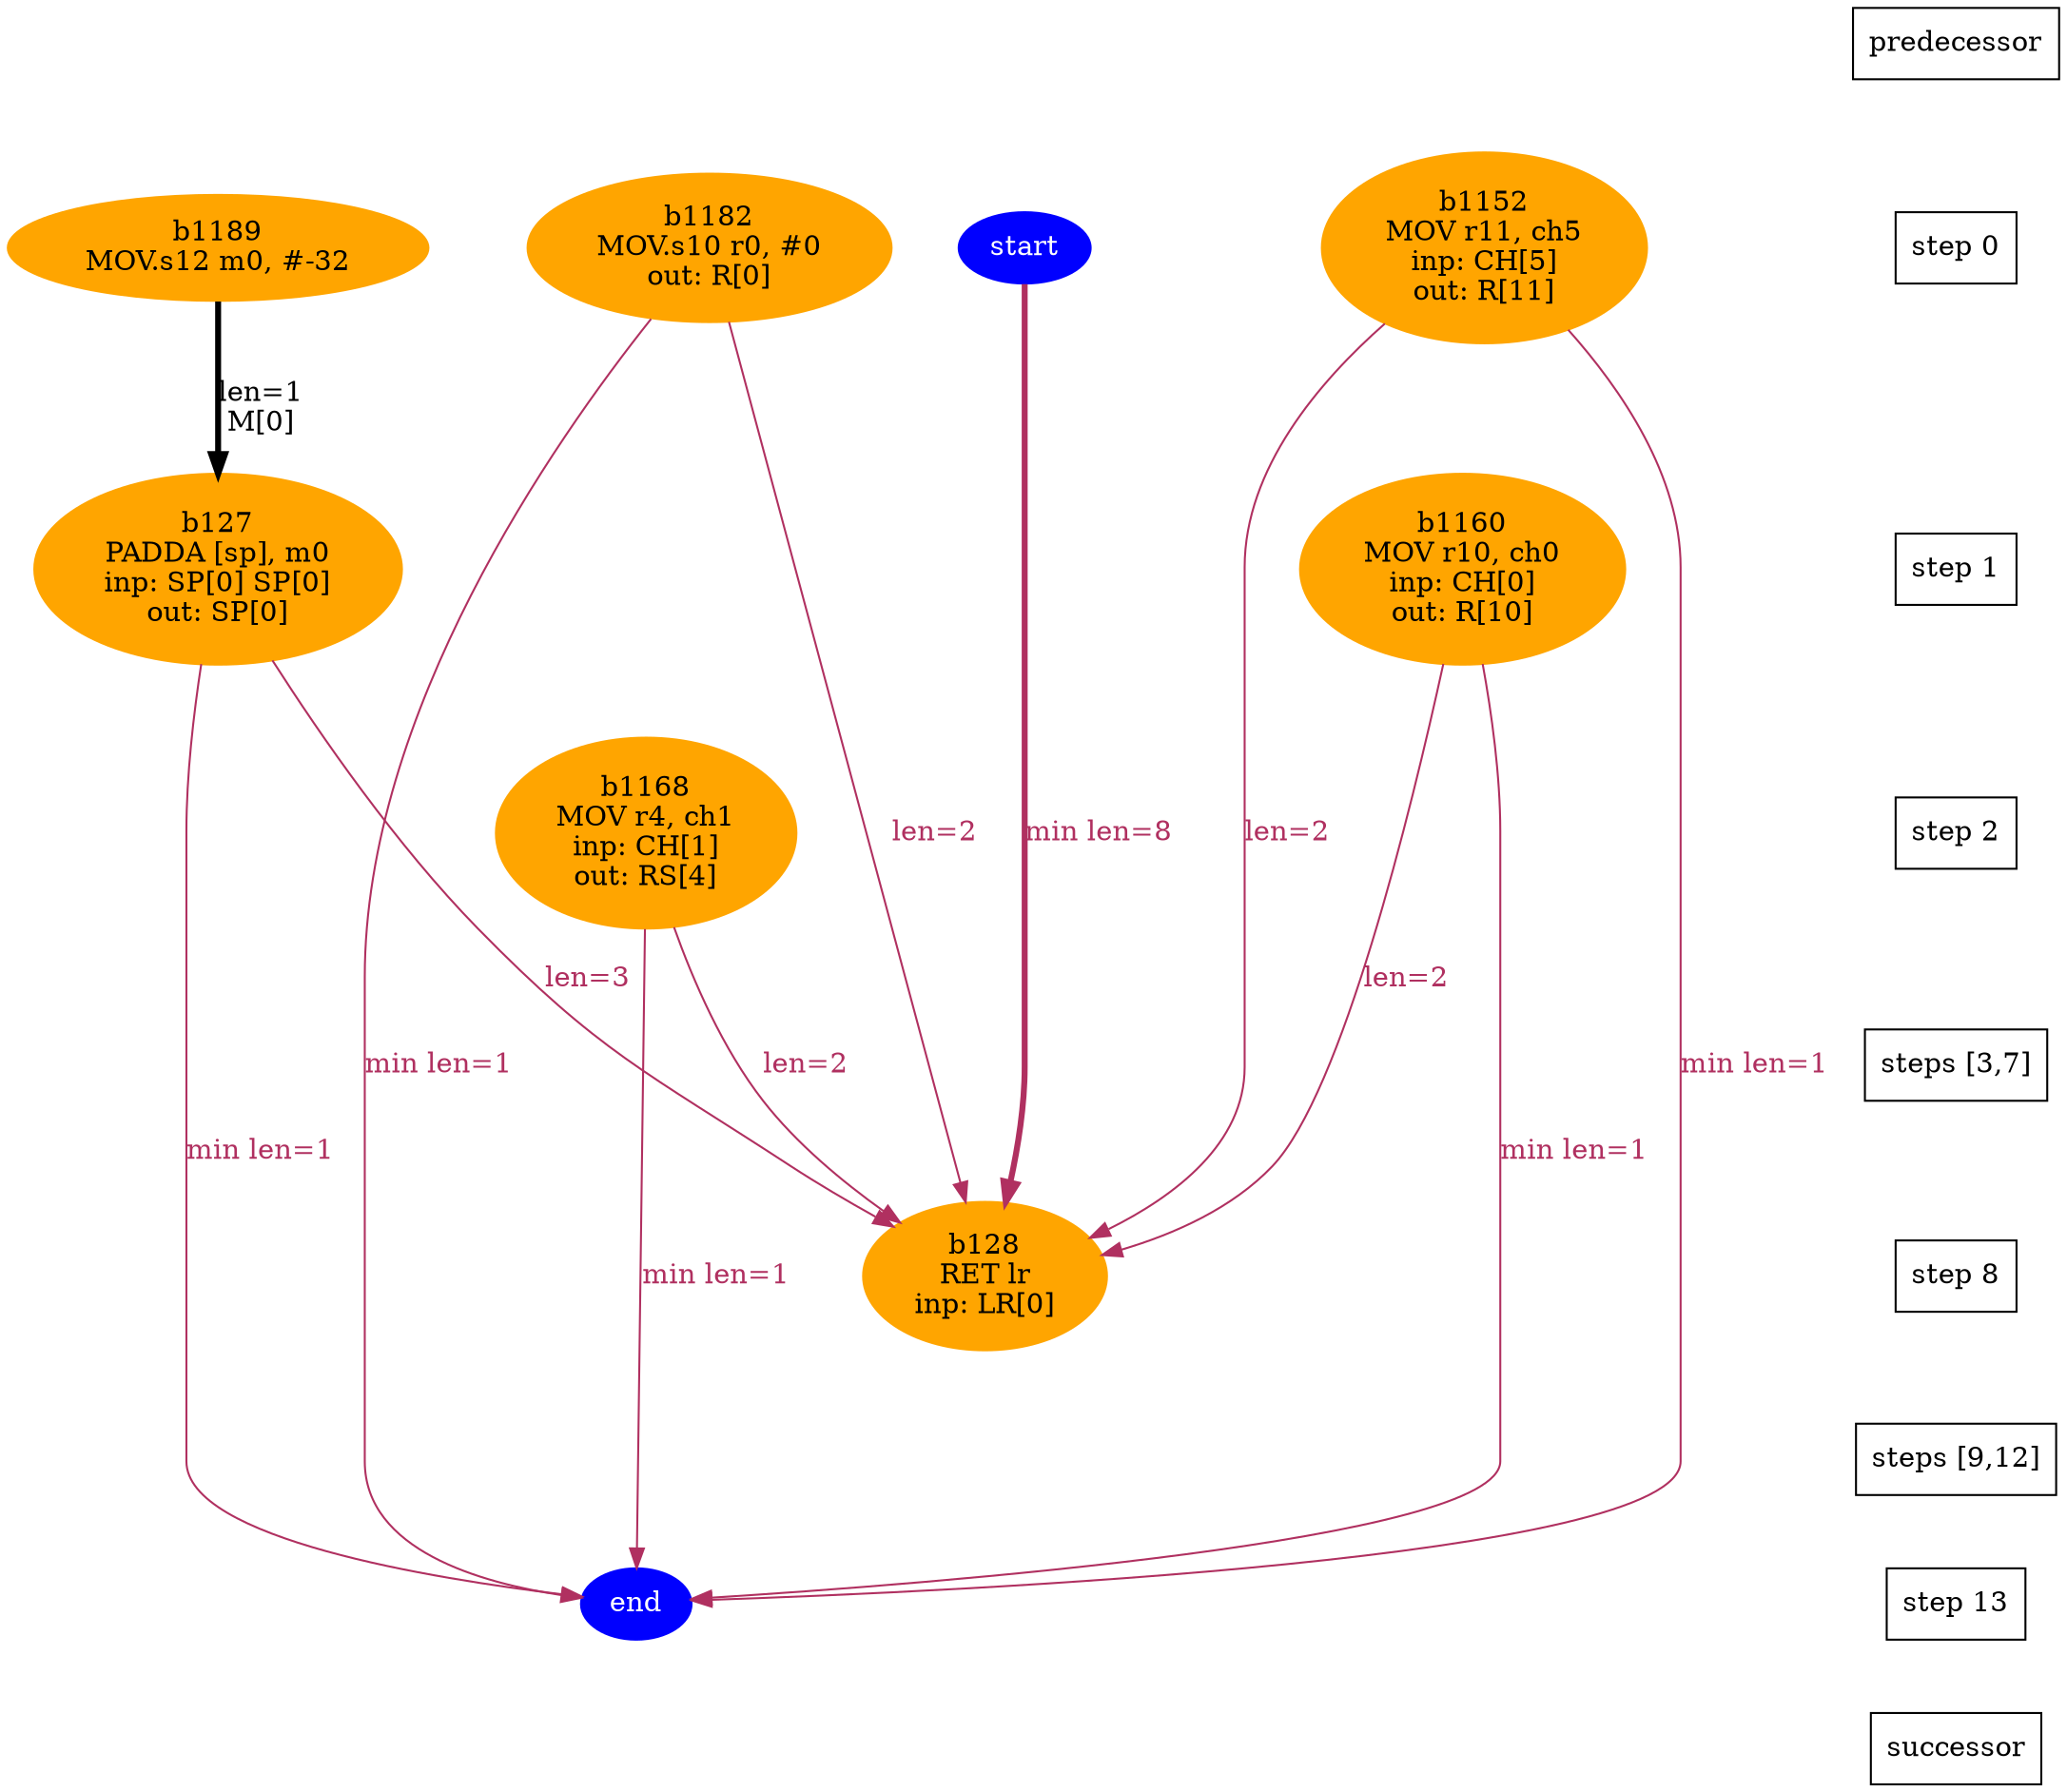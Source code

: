 digraph N {
 b127[color=orange,fontcolor=black,style=filled,label="b127\nPADDA [sp], m0\ninp: SP[0] SP[0]\nout: SP[0]"];  {rank=same; S1;  b127;}
 b128[color=orange,fontcolor=black,style=filled,label="b128\nRET lr\ninp: LR[0]"];  {rank=same; S8;  b128;}
 b1182[color=orange,fontcolor=black,style=filled,label="b1182\nMOV.s10 r0, #0\nout: R[0]"];  {rank=same; S0;  b1182;}
 b1189[color=orange,fontcolor=black,style=filled,label="b1189\nMOV.s12 m0, #-32"];  {rank=same; S0;  b1189;}
 b1152[color=orange,fontcolor=black,style=filled,label="b1152\nMOV r11, ch5\ninp: CH[5]\nout: R[11]"];  {rank=same; S0;  b1152;}
 b1160[color=orange,fontcolor=black,style=filled,label="b1160\nMOV r10, ch0\ninp: CH[0]\nout: R[10]"];  {rank=same; S1;  b1160;}
 b1168[color=orange,fontcolor=black,style=filled,label="b1168\nMOV r4, ch1\ninp: CH[1]\nout: RS[4]"];  {rank=same; S2;  b1168;}
 start [color=blue,fontcolor=white,style=filled,label="start"];  {rank=same; S0;  start;}
 end [color=blue,fontcolor=white,style=filled,label="end"];  {rank=same; S13;  end;}
   b127 -> b128 [color=maroon,fontcolor=maroon,label="len=3",weight=1000];
   b127 -> end [color=maroon,fontcolor=maroon,label="min len=1",weight=1000];
   b1182 -> b128 [color=maroon,fontcolor=maroon,label="len=2",weight=1000];
   b1182 -> end [color=maroon,fontcolor=maroon,label="min len=1",weight=1000];
   b1189 -> b127 [color=black,fontcolor=black,penwidth=3,label="len=1\nM[0]",weight=1000];
   b1152 -> b128 [color=maroon,fontcolor=maroon,label="len=2",weight=1000];
   b1152 -> end [color=maroon,fontcolor=maroon,label="min len=1",weight=1000];
   b1160 -> b128 [color=maroon,fontcolor=maroon,label="len=2",weight=1000];
   b1160 -> end [color=maroon,fontcolor=maroon,label="min len=1",weight=1000];
   b1168 -> b128 [color=maroon,fontcolor=maroon,label="len=2",weight=1000];
   b1168 -> end [color=maroon,fontcolor=maroon,label="min len=1",weight=1000];
   start -> b128 [color=maroon,fontcolor=maroon,penwidth=3,label="min len=8",weight=1000];
  Sm1 [label="predecessor",shape=box];
  S0 [label="step 0",shape=box];
  Sm1 -> S0[style=invis,weight=9000];
  S1 [label="step 1",shape=box];
  S0 -> S1[style=invis,weight=9000];
  S2 [label="step 2",shape=box];
  S1 -> S2[style=invis,weight=9000];
  S3_S7 [label="steps [3,7]",shape=box];
  S2 -> S3_S7[style=invis,weight=9000];
  S8 [label="step 8",shape=box];
  S3_S7 -> S8[style=invis,weight=9000];
  S9_S12 [label="steps [9,12]",shape=box];
  S8 -> S9_S12[style=invis,weight=9000];
  S13 [label="step 13",shape=box];
  S9_S12 -> S13[style=invis,weight=9000];
  S14 [label="successor",shape=box];
  S13 -> S14[style=invis,weight=9000];
}
